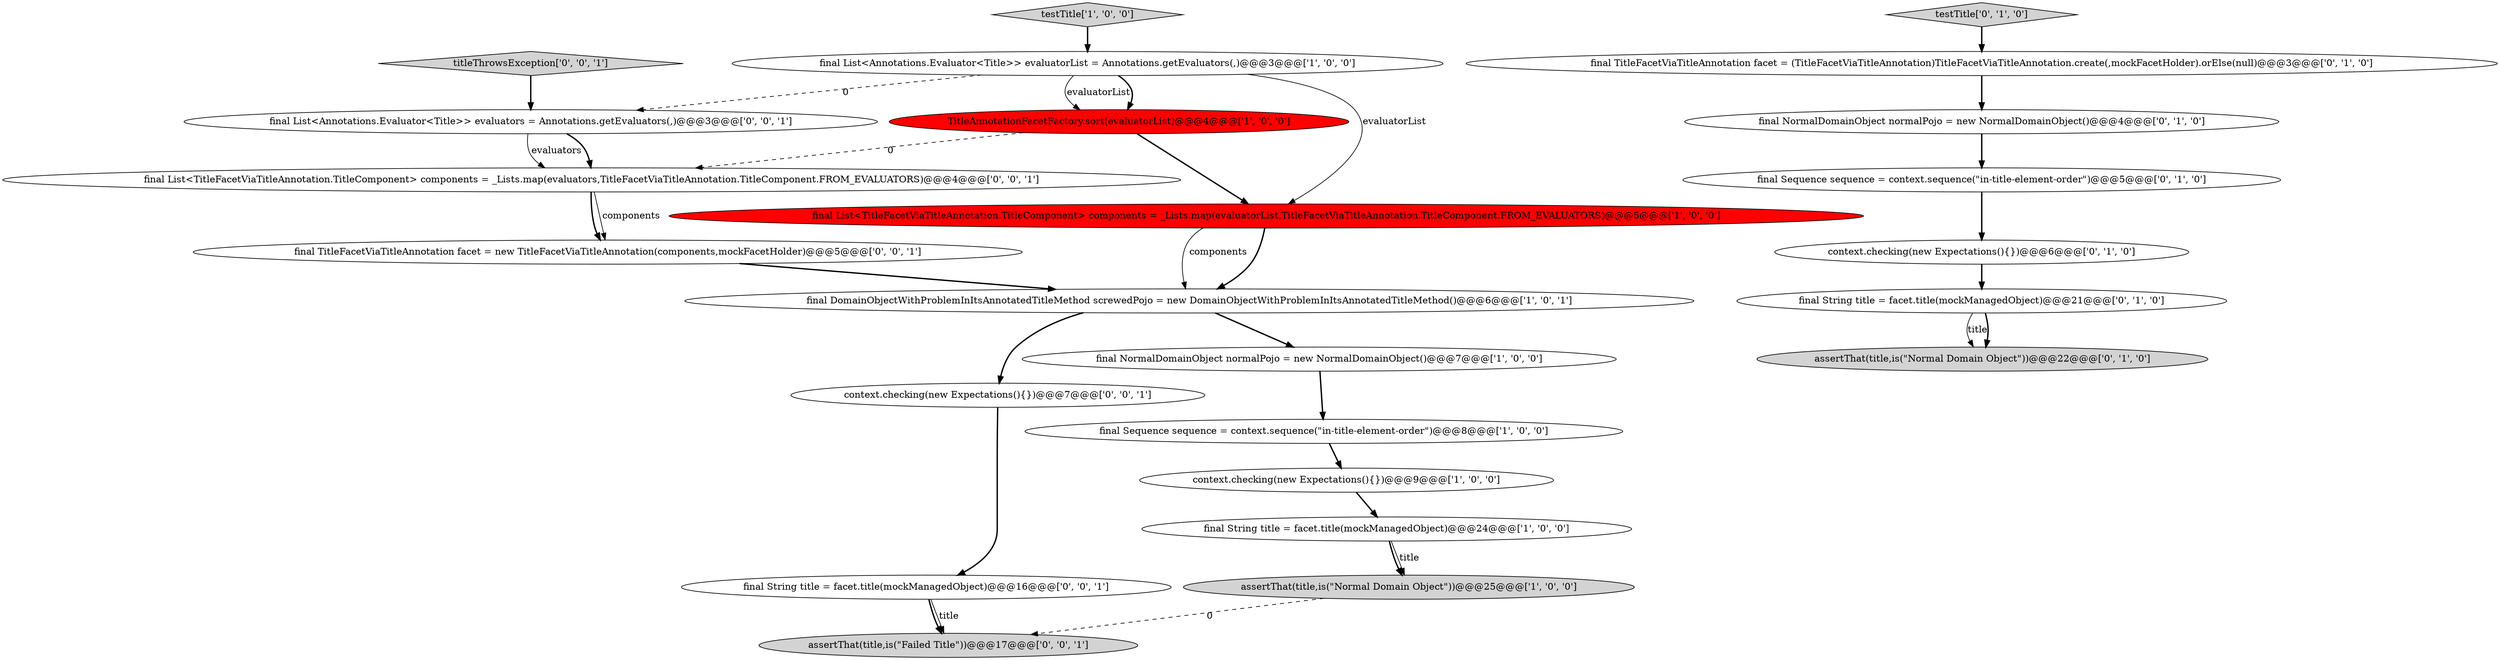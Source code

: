 digraph {
17 [style = filled, label = "context.checking(new Expectations(){})@@@7@@@['0', '0', '1']", fillcolor = white, shape = ellipse image = "AAA0AAABBB3BBB"];
7 [style = filled, label = "final DomainObjectWithProblemInItsAnnotatedTitleMethod screwedPojo = new DomainObjectWithProblemInItsAnnotatedTitleMethod()@@@6@@@['1', '0', '1']", fillcolor = white, shape = ellipse image = "AAA0AAABBB1BBB"];
10 [style = filled, label = "final NormalDomainObject normalPojo = new NormalDomainObject()@@@4@@@['0', '1', '0']", fillcolor = white, shape = ellipse image = "AAA0AAABBB2BBB"];
4 [style = filled, label = "final String title = facet.title(mockManagedObject)@@@24@@@['1', '0', '0']", fillcolor = white, shape = ellipse image = "AAA0AAABBB1BBB"];
16 [style = filled, label = "final Sequence sequence = context.sequence(\"in-title-element-order\")@@@5@@@['0', '1', '0']", fillcolor = white, shape = ellipse image = "AAA0AAABBB2BBB"];
15 [style = filled, label = "final TitleFacetViaTitleAnnotation facet = (TitleFacetViaTitleAnnotation)TitleFacetViaTitleAnnotation.create(,mockFacetHolder).orElse(null)@@@3@@@['0', '1', '0']", fillcolor = white, shape = ellipse image = "AAA0AAABBB2BBB"];
13 [style = filled, label = "final String title = facet.title(mockManagedObject)@@@21@@@['0', '1', '0']", fillcolor = white, shape = ellipse image = "AAA0AAABBB2BBB"];
2 [style = filled, label = "context.checking(new Expectations(){})@@@9@@@['1', '0', '0']", fillcolor = white, shape = ellipse image = "AAA0AAABBB1BBB"];
9 [style = filled, label = "final List<TitleFacetViaTitleAnnotation.TitleComponent> components = _Lists.map(evaluatorList,TitleFacetViaTitleAnnotation.TitleComponent.FROM_EVALUATORS)@@@5@@@['1', '0', '0']", fillcolor = red, shape = ellipse image = "AAA1AAABBB1BBB"];
0 [style = filled, label = "final NormalDomainObject normalPojo = new NormalDomainObject()@@@7@@@['1', '0', '0']", fillcolor = white, shape = ellipse image = "AAA0AAABBB1BBB"];
19 [style = filled, label = "final List<TitleFacetViaTitleAnnotation.TitleComponent> components = _Lists.map(evaluators,TitleFacetViaTitleAnnotation.TitleComponent.FROM_EVALUATORS)@@@4@@@['0', '0', '1']", fillcolor = white, shape = ellipse image = "AAA0AAABBB3BBB"];
14 [style = filled, label = "testTitle['0', '1', '0']", fillcolor = lightgray, shape = diamond image = "AAA0AAABBB2BBB"];
8 [style = filled, label = "final Sequence sequence = context.sequence(\"in-title-element-order\")@@@8@@@['1', '0', '0']", fillcolor = white, shape = ellipse image = "AAA0AAABBB1BBB"];
1 [style = filled, label = "testTitle['1', '0', '0']", fillcolor = lightgray, shape = diamond image = "AAA0AAABBB1BBB"];
12 [style = filled, label = "assertThat(title,is(\"Normal Domain Object\"))@@@22@@@['0', '1', '0']", fillcolor = lightgray, shape = ellipse image = "AAA0AAABBB2BBB"];
20 [style = filled, label = "final TitleFacetViaTitleAnnotation facet = new TitleFacetViaTitleAnnotation(components,mockFacetHolder)@@@5@@@['0', '0', '1']", fillcolor = white, shape = ellipse image = "AAA0AAABBB3BBB"];
6 [style = filled, label = "final List<Annotations.Evaluator<Title>> evaluatorList = Annotations.getEvaluators(,)@@@3@@@['1', '0', '0']", fillcolor = white, shape = ellipse image = "AAA0AAABBB1BBB"];
23 [style = filled, label = "final List<Annotations.Evaluator<Title>> evaluators = Annotations.getEvaluators(,)@@@3@@@['0', '0', '1']", fillcolor = white, shape = ellipse image = "AAA0AAABBB3BBB"];
18 [style = filled, label = "final String title = facet.title(mockManagedObject)@@@16@@@['0', '0', '1']", fillcolor = white, shape = ellipse image = "AAA0AAABBB3BBB"];
22 [style = filled, label = "assertThat(title,is(\"Failed Title\"))@@@17@@@['0', '0', '1']", fillcolor = lightgray, shape = ellipse image = "AAA0AAABBB3BBB"];
11 [style = filled, label = "context.checking(new Expectations(){})@@@6@@@['0', '1', '0']", fillcolor = white, shape = ellipse image = "AAA0AAABBB2BBB"];
3 [style = filled, label = "assertThat(title,is(\"Normal Domain Object\"))@@@25@@@['1', '0', '0']", fillcolor = lightgray, shape = ellipse image = "AAA0AAABBB1BBB"];
5 [style = filled, label = "TitleAnnotationFacetFactory.sort(evaluatorList)@@@4@@@['1', '0', '0']", fillcolor = red, shape = ellipse image = "AAA1AAABBB1BBB"];
21 [style = filled, label = "titleThrowsException['0', '0', '1']", fillcolor = lightgray, shape = diamond image = "AAA0AAABBB3BBB"];
6->5 [style = solid, label="evaluatorList"];
4->3 [style = bold, label=""];
15->10 [style = bold, label=""];
18->22 [style = solid, label="title"];
16->11 [style = bold, label=""];
7->17 [style = bold, label=""];
19->20 [style = solid, label="components"];
5->9 [style = bold, label=""];
19->20 [style = bold, label=""];
7->0 [style = bold, label=""];
3->22 [style = dashed, label="0"];
9->7 [style = bold, label=""];
23->19 [style = solid, label="evaluators"];
2->4 [style = bold, label=""];
13->12 [style = solid, label="title"];
6->5 [style = bold, label=""];
1->6 [style = bold, label=""];
13->12 [style = bold, label=""];
18->22 [style = bold, label=""];
4->3 [style = solid, label="title"];
10->16 [style = bold, label=""];
8->2 [style = bold, label=""];
6->9 [style = solid, label="evaluatorList"];
23->19 [style = bold, label=""];
11->13 [style = bold, label=""];
6->23 [style = dashed, label="0"];
0->8 [style = bold, label=""];
9->7 [style = solid, label="components"];
14->15 [style = bold, label=""];
20->7 [style = bold, label=""];
5->19 [style = dashed, label="0"];
17->18 [style = bold, label=""];
21->23 [style = bold, label=""];
}
